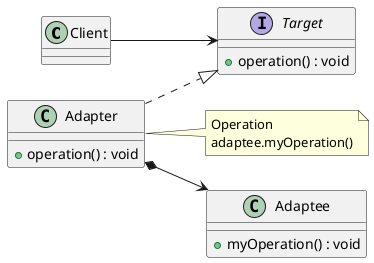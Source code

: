 @startuml
left to right direction
class Client {
}

interface Target {
    + operation() : void
}

class Adapter {
    + operation() : void
}
note right
Operation
adaptee.myOperation()
endnote

class Adaptee {
    + myOperation() : void
}

Client --> Target
Adapter ..|> Target
Adapter *--> Adaptee

@enduml
